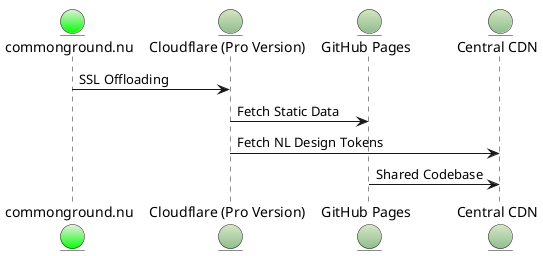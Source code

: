@startuml

!define MAIN_ENTITY #E2EFDA-Lime
!define SECONDARY_ENTITY #D4E6C1-DarkSeaGreen

entity "commonground.nu" as domain MAIN_ENTITY
entity "Cloudflare (Pro Version)" as cloudflare SECONDARY_ENTITY
entity "GitHub Pages" as github SECONDARY_ENTITY
entity "Central CDN" as cdn SECONDARY_ENTITY

domain -> cloudflare : SSL Offloading
cloudflare -> github : Fetch Static Data
cloudflare -> cdn : Fetch NL Design Tokens
github -> cdn : Shared Codebase

@enduml
